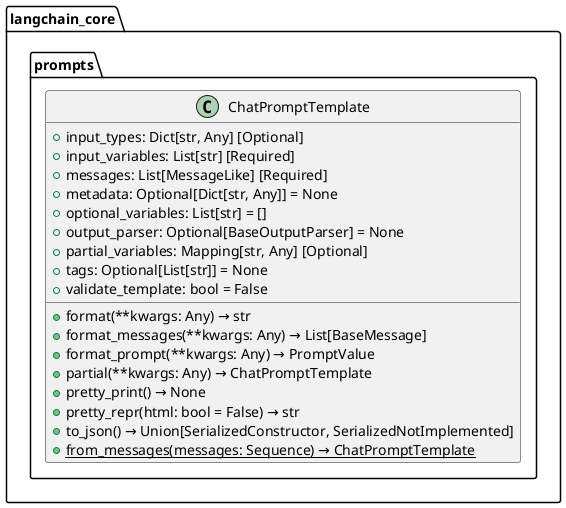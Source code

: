 @startuml

package langchain_core.prompts{
    class ChatPromptTemplate {
        + input_types: Dict[str, Any] [Optional]
        + input_variables: List[str] [Required]
        + messages: List[MessageLike] [Required]
        + metadata: Optional[Dict[str, Any]] = None
        + optional_variables: List[str] = []
        + output_parser: Optional[BaseOutputParser] = None
        + partial_variables: Mapping[str, Any] [Optional]
        + tags: Optional[List[str]] = None
        + validate_template: bool = False

        '   + append(message: Union[BaseMessagePromptTemplate, BaseMessage, BaseChatPromptTemplate, Tuple[Union[str, Type], Union[str, List[dict], List[object]]], str]) → None
        '   + extend(messages: Sequence[Union[BaseMessagePromptTemplate, BaseMessage, BaseChatPromptTemplate, Tuple[Union[str, Type], Union[str, List[dict], List[object]]], str]]) → None
        + format(**kwargs: Any) → str
        + format_messages(**kwargs: Any) → List[BaseMessage]
        + format_prompt(**kwargs: Any) → PromptValue
        + partial(**kwargs: Any) → ChatPromptTemplate
        + pretty_print() → None
        + pretty_repr(html: bool = False) → str
        '   + save(file_path: Union[Path, str]) → None
        '   + abatch(inputs: List[Input], config: Optional[Union[RunnableConfig, List[RunnableConfig]]] = None, *, return_exceptions: bool = False, **kwargs: Optional[Any]) → List[Output]
        '   + abatch_as_completed(inputs: Sequence[Input], config: Optional[Union[RunnableConfig, Sequence[RunnableConfig]]] = None, *, return_exceptions: bool = False, **kwargs: Optional[Any]) → AsyncIterator[Tuple[int, Union[Output, Exception]]]
        '   + aformat(**kwargs: Any) → str
        '   + aformat_messages(**kwargs: Any) → List[BaseMessage]
        '   + aformat_prompt(**kwargs: Any) → PromptValue
        '   + ainvoke(input: Dict, config: Optional[RunnableConfig] = None, **kwargs: Any) → PromptValue
        '   + astream(input: Input, config: Optional[RunnableConfig] = None, **kwargs: Optional[Any]) → AsyncIterator[Output]
        '   + astream_events(input: Any, config: Optional[RunnableConfig] = None, *, version: Literal['v1', 'v2'], include_names: Optional[Sequence[str]] = None, include_types: Optional[Sequence[str]] = None, include_tags: Optional[Sequence[str]] = None, exclude_names: Optional[Sequence[str]] = None, exclude_types: Optional[Sequence[str]] = None, exclude_tags: Optional[Sequence[str]] = None, **kwargs: Any) → AsyncIterator[Union[StandardStreamEvent, CustomStreamEvent]]
        '   + batch(inputs: List[Input], config: Optional[Union[RunnableConfig, List[RunnableConfig]]] = None, *, return_exceptions: bool = False, **kwargs: Optional[Any]) → List[Output]
        '   + batch_as_completed(inputs: Sequence[Input], config: Optional[Union[RunnableConfig, Sequence[RunnableConfig]]] = None, *, return_exceptions: bool = False, **kwargs: Optional[Any]) → Iterator[Tuple[int, Union[Output, Exception]]]
        '   + configurable_alternatives(which: ConfigurableField, *, default_key: str = 'default', prefix_keys: bool = False, **kwargs: Union[Runnable[Input, Output], Callable[[], Runnable[Input, Output]]]) → RunnableSerializable[Input, Output]
        '   + configurable_fields(**kwargs: Union[ConfigurableField, ConfigurableFieldSingleOption, ConfigurableFieldMultiOption]) → RunnableSerializable[Input, Output]
        '   + invoke(input: Dict, config: Optional[RunnableConfig] = None) → PromptValue
        '   + stream(input: Input, config: Optional[RunnableConfig] = None, **kwargs: Optional[Any]) → Iterator[Output]
        + to_json() → Union[SerializedConstructor, SerializedNotImplemented]
        + {static} from_messages(messages: Sequence) → ChatPromptTemplate
        '   + {static} from_role_strings(string_messages: List[Tuple[str, str]]) → ChatPromptTemplate
        '   + {static} from_strings(string_messages: List[Tuple[Type[BaseMessagePromptTemplate], str]]) → ChatPromptTemplate
        '   + {static} from_template(template: str, **kwargs: Any) → ChatPromptTemplate
    }
}

@enduml